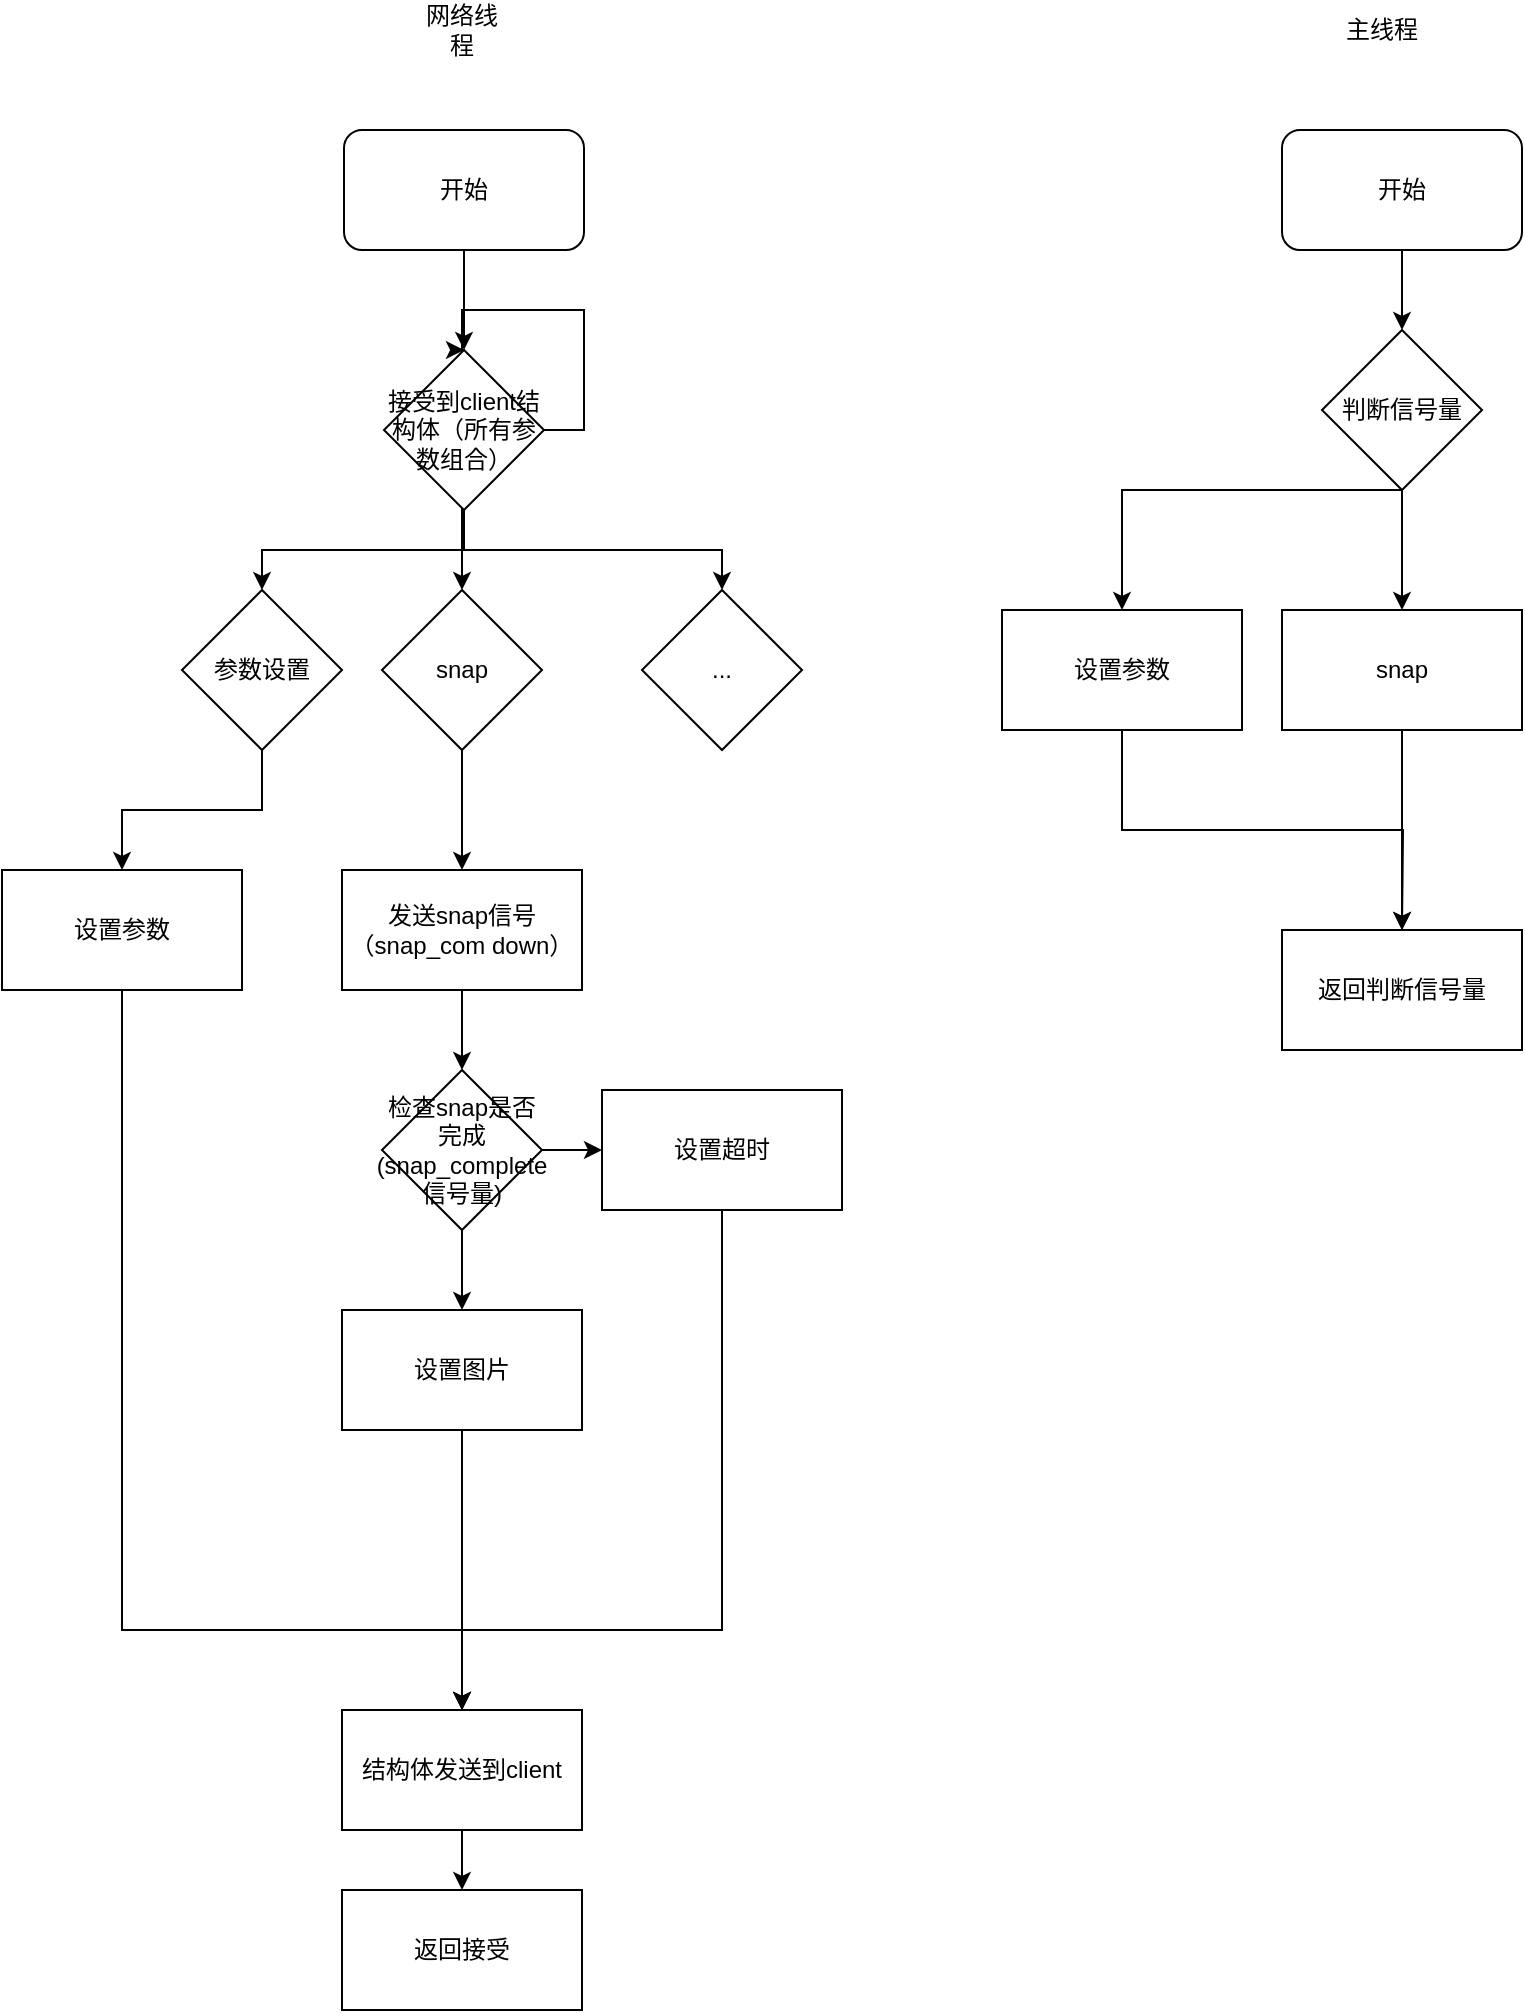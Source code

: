 <mxfile version="12.3.1" type="github" pages="1">
  <diagram id="POBhbw0DkIfMIii83Tgg" name="Page-1">
    <mxGraphModel dx="1357" dy="777" grid="1" gridSize="10" guides="1" tooltips="1" connect="1" arrows="1" fold="1" page="1" pageScale="1" pageWidth="850" pageHeight="1100" math="0" shadow="0">
      <root>
        <mxCell id="0"/>
        <mxCell id="1" parent="0"/>
        <mxCell id="J_mEW-v-aDG5xAjbqyJe-13" style="edgeStyle=orthogonalEdgeStyle;rounded=0;orthogonalLoop=1;jettySize=auto;html=1;" edge="1" parent="1" source="J_mEW-v-aDG5xAjbqyJe-1" target="J_mEW-v-aDG5xAjbqyJe-3">
          <mxGeometry relative="1" as="geometry"/>
        </mxCell>
        <mxCell id="J_mEW-v-aDG5xAjbqyJe-1" value="开始" style="rounded=1;whiteSpace=wrap;html=1;" vertex="1" parent="1">
          <mxGeometry x="201" y="180" width="120" height="60" as="geometry"/>
        </mxCell>
        <mxCell id="J_mEW-v-aDG5xAjbqyJe-8" style="edgeStyle=orthogonalEdgeStyle;rounded=0;orthogonalLoop=1;jettySize=auto;html=1;exitX=0.5;exitY=1;exitDx=0;exitDy=0;entryX=0.5;entryY=0;entryDx=0;entryDy=0;" edge="1" parent="1" source="J_mEW-v-aDG5xAjbqyJe-3" target="J_mEW-v-aDG5xAjbqyJe-7">
          <mxGeometry relative="1" as="geometry"/>
        </mxCell>
        <mxCell id="J_mEW-v-aDG5xAjbqyJe-10" style="edgeStyle=orthogonalEdgeStyle;rounded=0;orthogonalLoop=1;jettySize=auto;html=1;" edge="1" parent="1" source="J_mEW-v-aDG5xAjbqyJe-3" target="J_mEW-v-aDG5xAjbqyJe-9">
          <mxGeometry relative="1" as="geometry"/>
        </mxCell>
        <mxCell id="J_mEW-v-aDG5xAjbqyJe-12" style="edgeStyle=orthogonalEdgeStyle;rounded=0;orthogonalLoop=1;jettySize=auto;html=1;entryX=0.5;entryY=0;entryDx=0;entryDy=0;" edge="1" parent="1" source="J_mEW-v-aDG5xAjbqyJe-3" target="J_mEW-v-aDG5xAjbqyJe-11">
          <mxGeometry relative="1" as="geometry">
            <Array as="points">
              <mxPoint x="260" y="390"/>
              <mxPoint x="390" y="390"/>
            </Array>
          </mxGeometry>
        </mxCell>
        <mxCell id="J_mEW-v-aDG5xAjbqyJe-39" style="edgeStyle=orthogonalEdgeStyle;rounded=0;orthogonalLoop=1;jettySize=auto;html=1;exitX=1;exitY=0.5;exitDx=0;exitDy=0;entryX=0.5;entryY=0;entryDx=0;entryDy=0;" edge="1" parent="1" source="J_mEW-v-aDG5xAjbqyJe-3" target="J_mEW-v-aDG5xAjbqyJe-3">
          <mxGeometry relative="1" as="geometry">
            <mxPoint x="260" y="280" as="targetPoint"/>
            <Array as="points">
              <mxPoint x="321" y="330"/>
              <mxPoint x="321" y="270"/>
              <mxPoint x="260" y="270"/>
            </Array>
          </mxGeometry>
        </mxCell>
        <mxCell id="J_mEW-v-aDG5xAjbqyJe-3" value="接受到client结构体（所有参数组合）" style="rhombus;whiteSpace=wrap;html=1;" vertex="1" parent="1">
          <mxGeometry x="221" y="290" width="80" height="80" as="geometry"/>
        </mxCell>
        <mxCell id="J_mEW-v-aDG5xAjbqyJe-14" style="edgeStyle=orthogonalEdgeStyle;rounded=0;orthogonalLoop=1;jettySize=auto;html=1;entryX=0.5;entryY=0;entryDx=0;entryDy=0;" edge="1" parent="1" source="J_mEW-v-aDG5xAjbqyJe-7" target="J_mEW-v-aDG5xAjbqyJe-15">
          <mxGeometry relative="1" as="geometry">
            <mxPoint x="160" y="530" as="targetPoint"/>
          </mxGeometry>
        </mxCell>
        <mxCell id="J_mEW-v-aDG5xAjbqyJe-7" value="参数设置" style="rhombus;whiteSpace=wrap;html=1;" vertex="1" parent="1">
          <mxGeometry x="120" y="410" width="80" height="80" as="geometry"/>
        </mxCell>
        <mxCell id="J_mEW-v-aDG5xAjbqyJe-16" style="edgeStyle=orthogonalEdgeStyle;rounded=0;orthogonalLoop=1;jettySize=auto;html=1;entryX=0.5;entryY=0;entryDx=0;entryDy=0;" edge="1" parent="1" source="J_mEW-v-aDG5xAjbqyJe-9" target="J_mEW-v-aDG5xAjbqyJe-17">
          <mxGeometry relative="1" as="geometry">
            <mxPoint x="260" y="540" as="targetPoint"/>
          </mxGeometry>
        </mxCell>
        <mxCell id="J_mEW-v-aDG5xAjbqyJe-9" value="snap" style="rhombus;whiteSpace=wrap;html=1;" vertex="1" parent="1">
          <mxGeometry x="220" y="410" width="80" height="80" as="geometry"/>
        </mxCell>
        <mxCell id="J_mEW-v-aDG5xAjbqyJe-11" value="..." style="rhombus;whiteSpace=wrap;html=1;" vertex="1" parent="1">
          <mxGeometry x="350" y="410" width="80" height="80" as="geometry"/>
        </mxCell>
        <mxCell id="J_mEW-v-aDG5xAjbqyJe-25" style="edgeStyle=orthogonalEdgeStyle;rounded=0;orthogonalLoop=1;jettySize=auto;html=1;entryX=0.5;entryY=0;entryDx=0;entryDy=0;" edge="1" parent="1" source="J_mEW-v-aDG5xAjbqyJe-15" target="J_mEW-v-aDG5xAjbqyJe-28">
          <mxGeometry relative="1" as="geometry">
            <mxPoint x="90" y="960" as="targetPoint"/>
            <Array as="points">
              <mxPoint x="90" y="930"/>
              <mxPoint x="260" y="930"/>
            </Array>
          </mxGeometry>
        </mxCell>
        <mxCell id="J_mEW-v-aDG5xAjbqyJe-15" value="设置参数" style="rounded=0;whiteSpace=wrap;html=1;" vertex="1" parent="1">
          <mxGeometry x="30" y="550" width="120" height="60" as="geometry"/>
        </mxCell>
        <mxCell id="J_mEW-v-aDG5xAjbqyJe-18" style="edgeStyle=orthogonalEdgeStyle;rounded=0;orthogonalLoop=1;jettySize=auto;html=1;exitX=0.5;exitY=1;exitDx=0;exitDy=0;" edge="1" parent="1" source="J_mEW-v-aDG5xAjbqyJe-17">
          <mxGeometry relative="1" as="geometry">
            <mxPoint x="260" y="650" as="targetPoint"/>
          </mxGeometry>
        </mxCell>
        <mxCell id="J_mEW-v-aDG5xAjbqyJe-17" value="发送snap信号（snap_com down）" style="rounded=0;whiteSpace=wrap;html=1;" vertex="1" parent="1">
          <mxGeometry x="200" y="550" width="120" height="60" as="geometry"/>
        </mxCell>
        <mxCell id="J_mEW-v-aDG5xAjbqyJe-20" style="edgeStyle=orthogonalEdgeStyle;rounded=0;orthogonalLoop=1;jettySize=auto;html=1;" edge="1" parent="1" source="J_mEW-v-aDG5xAjbqyJe-19">
          <mxGeometry relative="1" as="geometry">
            <mxPoint x="260" y="770" as="targetPoint"/>
          </mxGeometry>
        </mxCell>
        <mxCell id="J_mEW-v-aDG5xAjbqyJe-23" style="edgeStyle=orthogonalEdgeStyle;rounded=0;orthogonalLoop=1;jettySize=auto;html=1;exitX=1;exitY=0.5;exitDx=0;exitDy=0;entryX=0;entryY=0.5;entryDx=0;entryDy=0;" edge="1" parent="1" source="J_mEW-v-aDG5xAjbqyJe-19" target="J_mEW-v-aDG5xAjbqyJe-22">
          <mxGeometry relative="1" as="geometry"/>
        </mxCell>
        <mxCell id="J_mEW-v-aDG5xAjbqyJe-19" value="检查snap是否完成(snap_complete信号量)" style="rhombus;whiteSpace=wrap;html=1;" vertex="1" parent="1">
          <mxGeometry x="220" y="650" width="80" height="80" as="geometry"/>
        </mxCell>
        <mxCell id="J_mEW-v-aDG5xAjbqyJe-26" style="edgeStyle=orthogonalEdgeStyle;rounded=0;orthogonalLoop=1;jettySize=auto;html=1;exitX=0.5;exitY=1;exitDx=0;exitDy=0;entryX=0.5;entryY=0;entryDx=0;entryDy=0;" edge="1" parent="1" source="J_mEW-v-aDG5xAjbqyJe-21" target="J_mEW-v-aDG5xAjbqyJe-28">
          <mxGeometry relative="1" as="geometry">
            <mxPoint x="260" y="910" as="targetPoint"/>
          </mxGeometry>
        </mxCell>
        <mxCell id="J_mEW-v-aDG5xAjbqyJe-21" value="设置图片" style="rounded=0;whiteSpace=wrap;html=1;" vertex="1" parent="1">
          <mxGeometry x="200" y="770" width="120" height="60" as="geometry"/>
        </mxCell>
        <mxCell id="J_mEW-v-aDG5xAjbqyJe-27" style="edgeStyle=orthogonalEdgeStyle;rounded=0;orthogonalLoop=1;jettySize=auto;html=1;exitX=0.5;exitY=1;exitDx=0;exitDy=0;" edge="1" parent="1" source="J_mEW-v-aDG5xAjbqyJe-22">
          <mxGeometry relative="1" as="geometry">
            <mxPoint x="260" y="970" as="targetPoint"/>
            <Array as="points">
              <mxPoint x="390" y="930"/>
              <mxPoint x="260" y="930"/>
            </Array>
          </mxGeometry>
        </mxCell>
        <mxCell id="J_mEW-v-aDG5xAjbqyJe-22" value="设置超时" style="rounded=0;whiteSpace=wrap;html=1;" vertex="1" parent="1">
          <mxGeometry x="330" y="660" width="120" height="60" as="geometry"/>
        </mxCell>
        <mxCell id="J_mEW-v-aDG5xAjbqyJe-42" style="edgeStyle=orthogonalEdgeStyle;rounded=0;orthogonalLoop=1;jettySize=auto;html=1;exitX=0.5;exitY=1;exitDx=0;exitDy=0;" edge="1" parent="1" source="J_mEW-v-aDG5xAjbqyJe-28">
          <mxGeometry relative="1" as="geometry">
            <mxPoint x="260" y="1060" as="targetPoint"/>
          </mxGeometry>
        </mxCell>
        <mxCell id="J_mEW-v-aDG5xAjbqyJe-28" value="结构体发送到client" style="rounded=0;whiteSpace=wrap;html=1;" vertex="1" parent="1">
          <mxGeometry x="200" y="970" width="120" height="60" as="geometry"/>
        </mxCell>
        <mxCell id="J_mEW-v-aDG5xAjbqyJe-40" value="网络线程" style="text;html=1;strokeColor=none;fillColor=none;align=center;verticalAlign=middle;whiteSpace=wrap;rounded=0;" vertex="1" parent="1">
          <mxGeometry x="240" y="120" width="40" height="20" as="geometry"/>
        </mxCell>
        <mxCell id="J_mEW-v-aDG5xAjbqyJe-43" value="返回接受" style="rounded=0;whiteSpace=wrap;html=1;" vertex="1" parent="1">
          <mxGeometry x="200" y="1060" width="120" height="60" as="geometry"/>
        </mxCell>
        <mxCell id="J_mEW-v-aDG5xAjbqyJe-47" value="主线程" style="text;html=1;strokeColor=none;fillColor=none;align=center;verticalAlign=middle;whiteSpace=wrap;rounded=0;" vertex="1" parent="1">
          <mxGeometry x="700" y="120" width="40" height="20" as="geometry"/>
        </mxCell>
        <mxCell id="J_mEW-v-aDG5xAjbqyJe-49" style="edgeStyle=orthogonalEdgeStyle;rounded=0;orthogonalLoop=1;jettySize=auto;html=1;" edge="1" parent="1" source="J_mEW-v-aDG5xAjbqyJe-48">
          <mxGeometry relative="1" as="geometry">
            <mxPoint x="730" y="280" as="targetPoint"/>
          </mxGeometry>
        </mxCell>
        <mxCell id="J_mEW-v-aDG5xAjbqyJe-48" value="开始" style="rounded=1;whiteSpace=wrap;html=1;" vertex="1" parent="1">
          <mxGeometry x="670" y="180" width="120" height="60" as="geometry"/>
        </mxCell>
        <mxCell id="J_mEW-v-aDG5xAjbqyJe-51" style="edgeStyle=orthogonalEdgeStyle;rounded=0;orthogonalLoop=1;jettySize=auto;html=1;" edge="1" parent="1" source="J_mEW-v-aDG5xAjbqyJe-50" target="J_mEW-v-aDG5xAjbqyJe-52">
          <mxGeometry relative="1" as="geometry">
            <mxPoint x="670" y="410" as="targetPoint"/>
            <Array as="points">
              <mxPoint x="590" y="360"/>
            </Array>
          </mxGeometry>
        </mxCell>
        <mxCell id="J_mEW-v-aDG5xAjbqyJe-55" style="edgeStyle=orthogonalEdgeStyle;rounded=0;orthogonalLoop=1;jettySize=auto;html=1;entryX=0.5;entryY=0;entryDx=0;entryDy=0;" edge="1" parent="1" source="J_mEW-v-aDG5xAjbqyJe-50" target="J_mEW-v-aDG5xAjbqyJe-54">
          <mxGeometry relative="1" as="geometry"/>
        </mxCell>
        <mxCell id="J_mEW-v-aDG5xAjbqyJe-50" value="判断信号量" style="rhombus;whiteSpace=wrap;html=1;" vertex="1" parent="1">
          <mxGeometry x="690" y="280" width="80" height="80" as="geometry"/>
        </mxCell>
        <mxCell id="J_mEW-v-aDG5xAjbqyJe-56" style="edgeStyle=orthogonalEdgeStyle;rounded=0;orthogonalLoop=1;jettySize=auto;html=1;exitX=0.5;exitY=1;exitDx=0;exitDy=0;" edge="1" parent="1" source="J_mEW-v-aDG5xAjbqyJe-52">
          <mxGeometry relative="1" as="geometry">
            <mxPoint x="730" y="580" as="targetPoint"/>
          </mxGeometry>
        </mxCell>
        <mxCell id="J_mEW-v-aDG5xAjbqyJe-52" value="设置参数" style="rounded=0;whiteSpace=wrap;html=1;" vertex="1" parent="1">
          <mxGeometry x="530" y="420" width="120" height="60" as="geometry"/>
        </mxCell>
        <mxCell id="J_mEW-v-aDG5xAjbqyJe-57" style="edgeStyle=orthogonalEdgeStyle;rounded=0;orthogonalLoop=1;jettySize=auto;html=1;" edge="1" parent="1" source="J_mEW-v-aDG5xAjbqyJe-54">
          <mxGeometry relative="1" as="geometry">
            <mxPoint x="730" y="580" as="targetPoint"/>
          </mxGeometry>
        </mxCell>
        <mxCell id="J_mEW-v-aDG5xAjbqyJe-54" value="snap" style="rounded=0;whiteSpace=wrap;html=1;" vertex="1" parent="1">
          <mxGeometry x="670" y="420" width="120" height="60" as="geometry"/>
        </mxCell>
        <mxCell id="J_mEW-v-aDG5xAjbqyJe-58" value="返回判断信号量" style="rounded=0;whiteSpace=wrap;html=1;" vertex="1" parent="1">
          <mxGeometry x="670" y="580" width="120" height="60" as="geometry"/>
        </mxCell>
      </root>
    </mxGraphModel>
  </diagram>
</mxfile>
